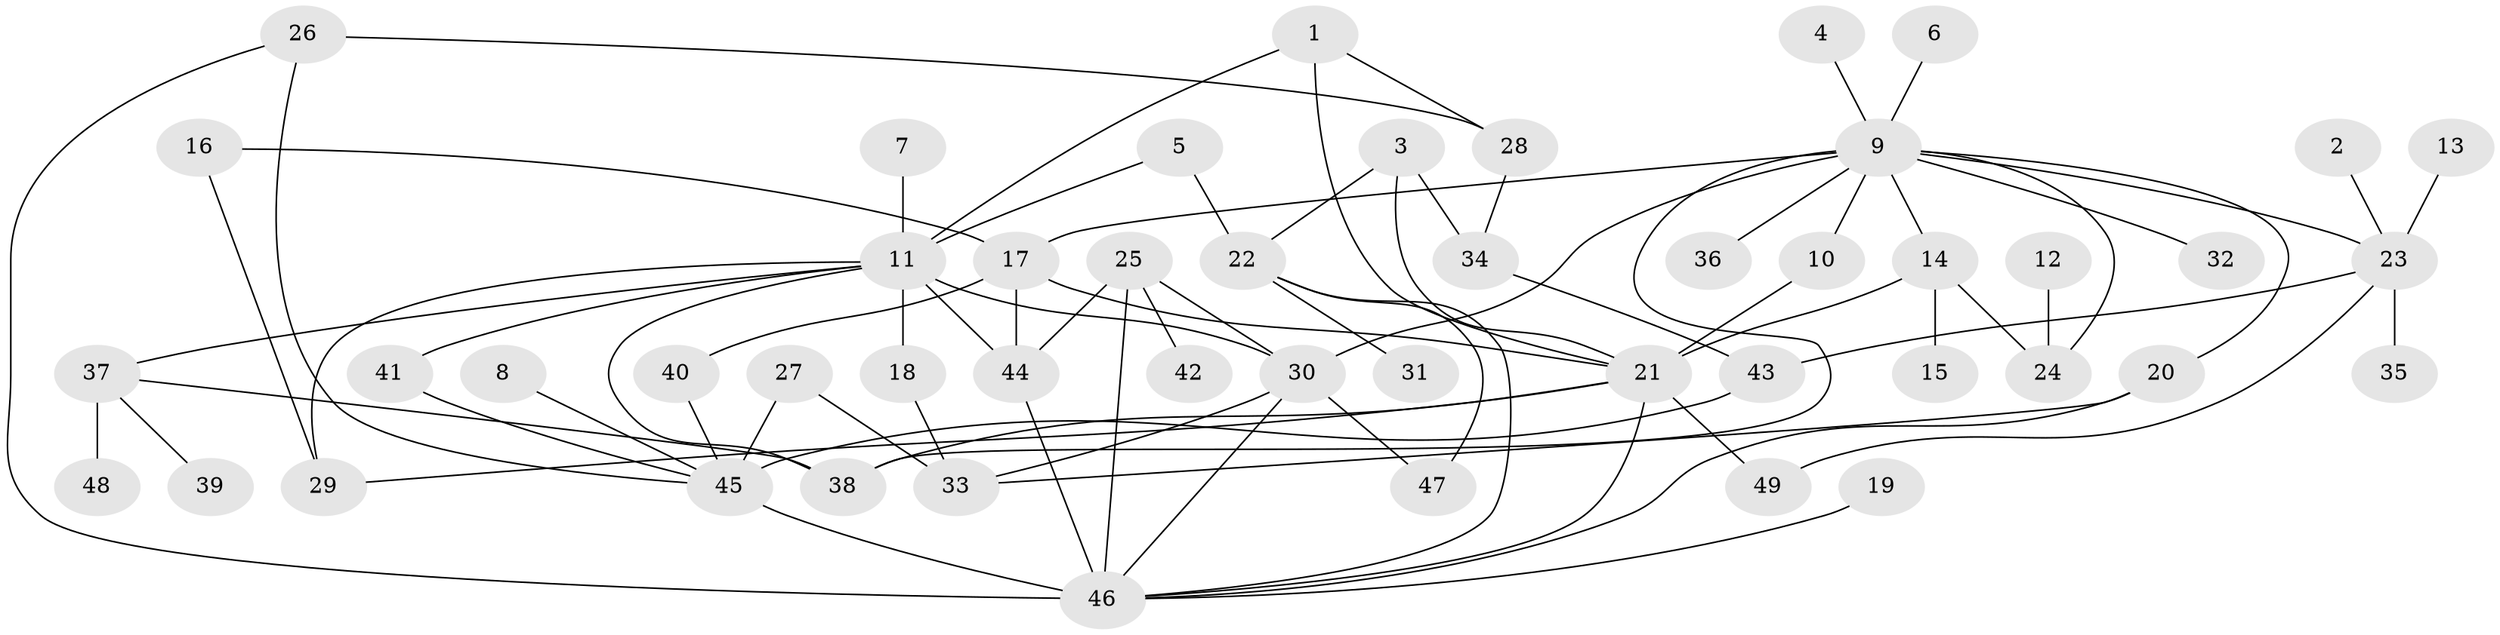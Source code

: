 // original degree distribution, {11: 0.020618556701030927, 13: 0.010309278350515464, 2: 0.23711340206185566, 4: 0.07216494845360824, 12: 0.010309278350515464, 5: 0.041237113402061855, 15: 0.010309278350515464, 6: 0.030927835051546393, 3: 0.13402061855670103, 1: 0.422680412371134, 8: 0.010309278350515464}
// Generated by graph-tools (version 1.1) at 2025/01/03/09/25 03:01:42]
// undirected, 49 vertices, 77 edges
graph export_dot {
graph [start="1"]
  node [color=gray90,style=filled];
  1;
  2;
  3;
  4;
  5;
  6;
  7;
  8;
  9;
  10;
  11;
  12;
  13;
  14;
  15;
  16;
  17;
  18;
  19;
  20;
  21;
  22;
  23;
  24;
  25;
  26;
  27;
  28;
  29;
  30;
  31;
  32;
  33;
  34;
  35;
  36;
  37;
  38;
  39;
  40;
  41;
  42;
  43;
  44;
  45;
  46;
  47;
  48;
  49;
  1 -- 11 [weight=1.0];
  1 -- 21 [weight=1.0];
  1 -- 28 [weight=1.0];
  2 -- 23 [weight=1.0];
  3 -- 21 [weight=1.0];
  3 -- 22 [weight=1.0];
  3 -- 34 [weight=1.0];
  4 -- 9 [weight=1.0];
  5 -- 11 [weight=1.0];
  5 -- 22 [weight=1.0];
  6 -- 9 [weight=1.0];
  7 -- 11 [weight=1.0];
  8 -- 45 [weight=1.0];
  9 -- 10 [weight=1.0];
  9 -- 14 [weight=1.0];
  9 -- 17 [weight=1.0];
  9 -- 20 [weight=1.0];
  9 -- 23 [weight=1.0];
  9 -- 24 [weight=1.0];
  9 -- 30 [weight=1.0];
  9 -- 32 [weight=1.0];
  9 -- 36 [weight=1.0];
  9 -- 38 [weight=1.0];
  10 -- 21 [weight=1.0];
  11 -- 18 [weight=1.0];
  11 -- 29 [weight=1.0];
  11 -- 30 [weight=1.0];
  11 -- 37 [weight=1.0];
  11 -- 38 [weight=1.0];
  11 -- 41 [weight=1.0];
  11 -- 44 [weight=1.0];
  12 -- 24 [weight=1.0];
  13 -- 23 [weight=1.0];
  14 -- 15 [weight=1.0];
  14 -- 21 [weight=1.0];
  14 -- 24 [weight=1.0];
  16 -- 17 [weight=1.0];
  16 -- 29 [weight=1.0];
  17 -- 21 [weight=1.0];
  17 -- 40 [weight=1.0];
  17 -- 44 [weight=1.0];
  18 -- 33 [weight=1.0];
  19 -- 46 [weight=1.0];
  20 -- 33 [weight=1.0];
  20 -- 46 [weight=1.0];
  21 -- 29 [weight=1.0];
  21 -- 38 [weight=1.0];
  21 -- 46 [weight=1.0];
  21 -- 49 [weight=1.0];
  22 -- 31 [weight=1.0];
  22 -- 46 [weight=1.0];
  22 -- 47 [weight=1.0];
  23 -- 35 [weight=1.0];
  23 -- 43 [weight=1.0];
  23 -- 49 [weight=1.0];
  25 -- 30 [weight=1.0];
  25 -- 42 [weight=1.0];
  25 -- 44 [weight=1.0];
  25 -- 46 [weight=1.0];
  26 -- 28 [weight=1.0];
  26 -- 45 [weight=1.0];
  26 -- 46 [weight=1.0];
  27 -- 33 [weight=1.0];
  27 -- 45 [weight=1.0];
  28 -- 34 [weight=1.0];
  30 -- 33 [weight=1.0];
  30 -- 46 [weight=1.0];
  30 -- 47 [weight=1.0];
  34 -- 43 [weight=1.0];
  37 -- 38 [weight=1.0];
  37 -- 39 [weight=1.0];
  37 -- 48 [weight=1.0];
  40 -- 45 [weight=1.0];
  41 -- 45 [weight=1.0];
  43 -- 45 [weight=1.0];
  44 -- 46 [weight=1.0];
  45 -- 46 [weight=3.0];
}
